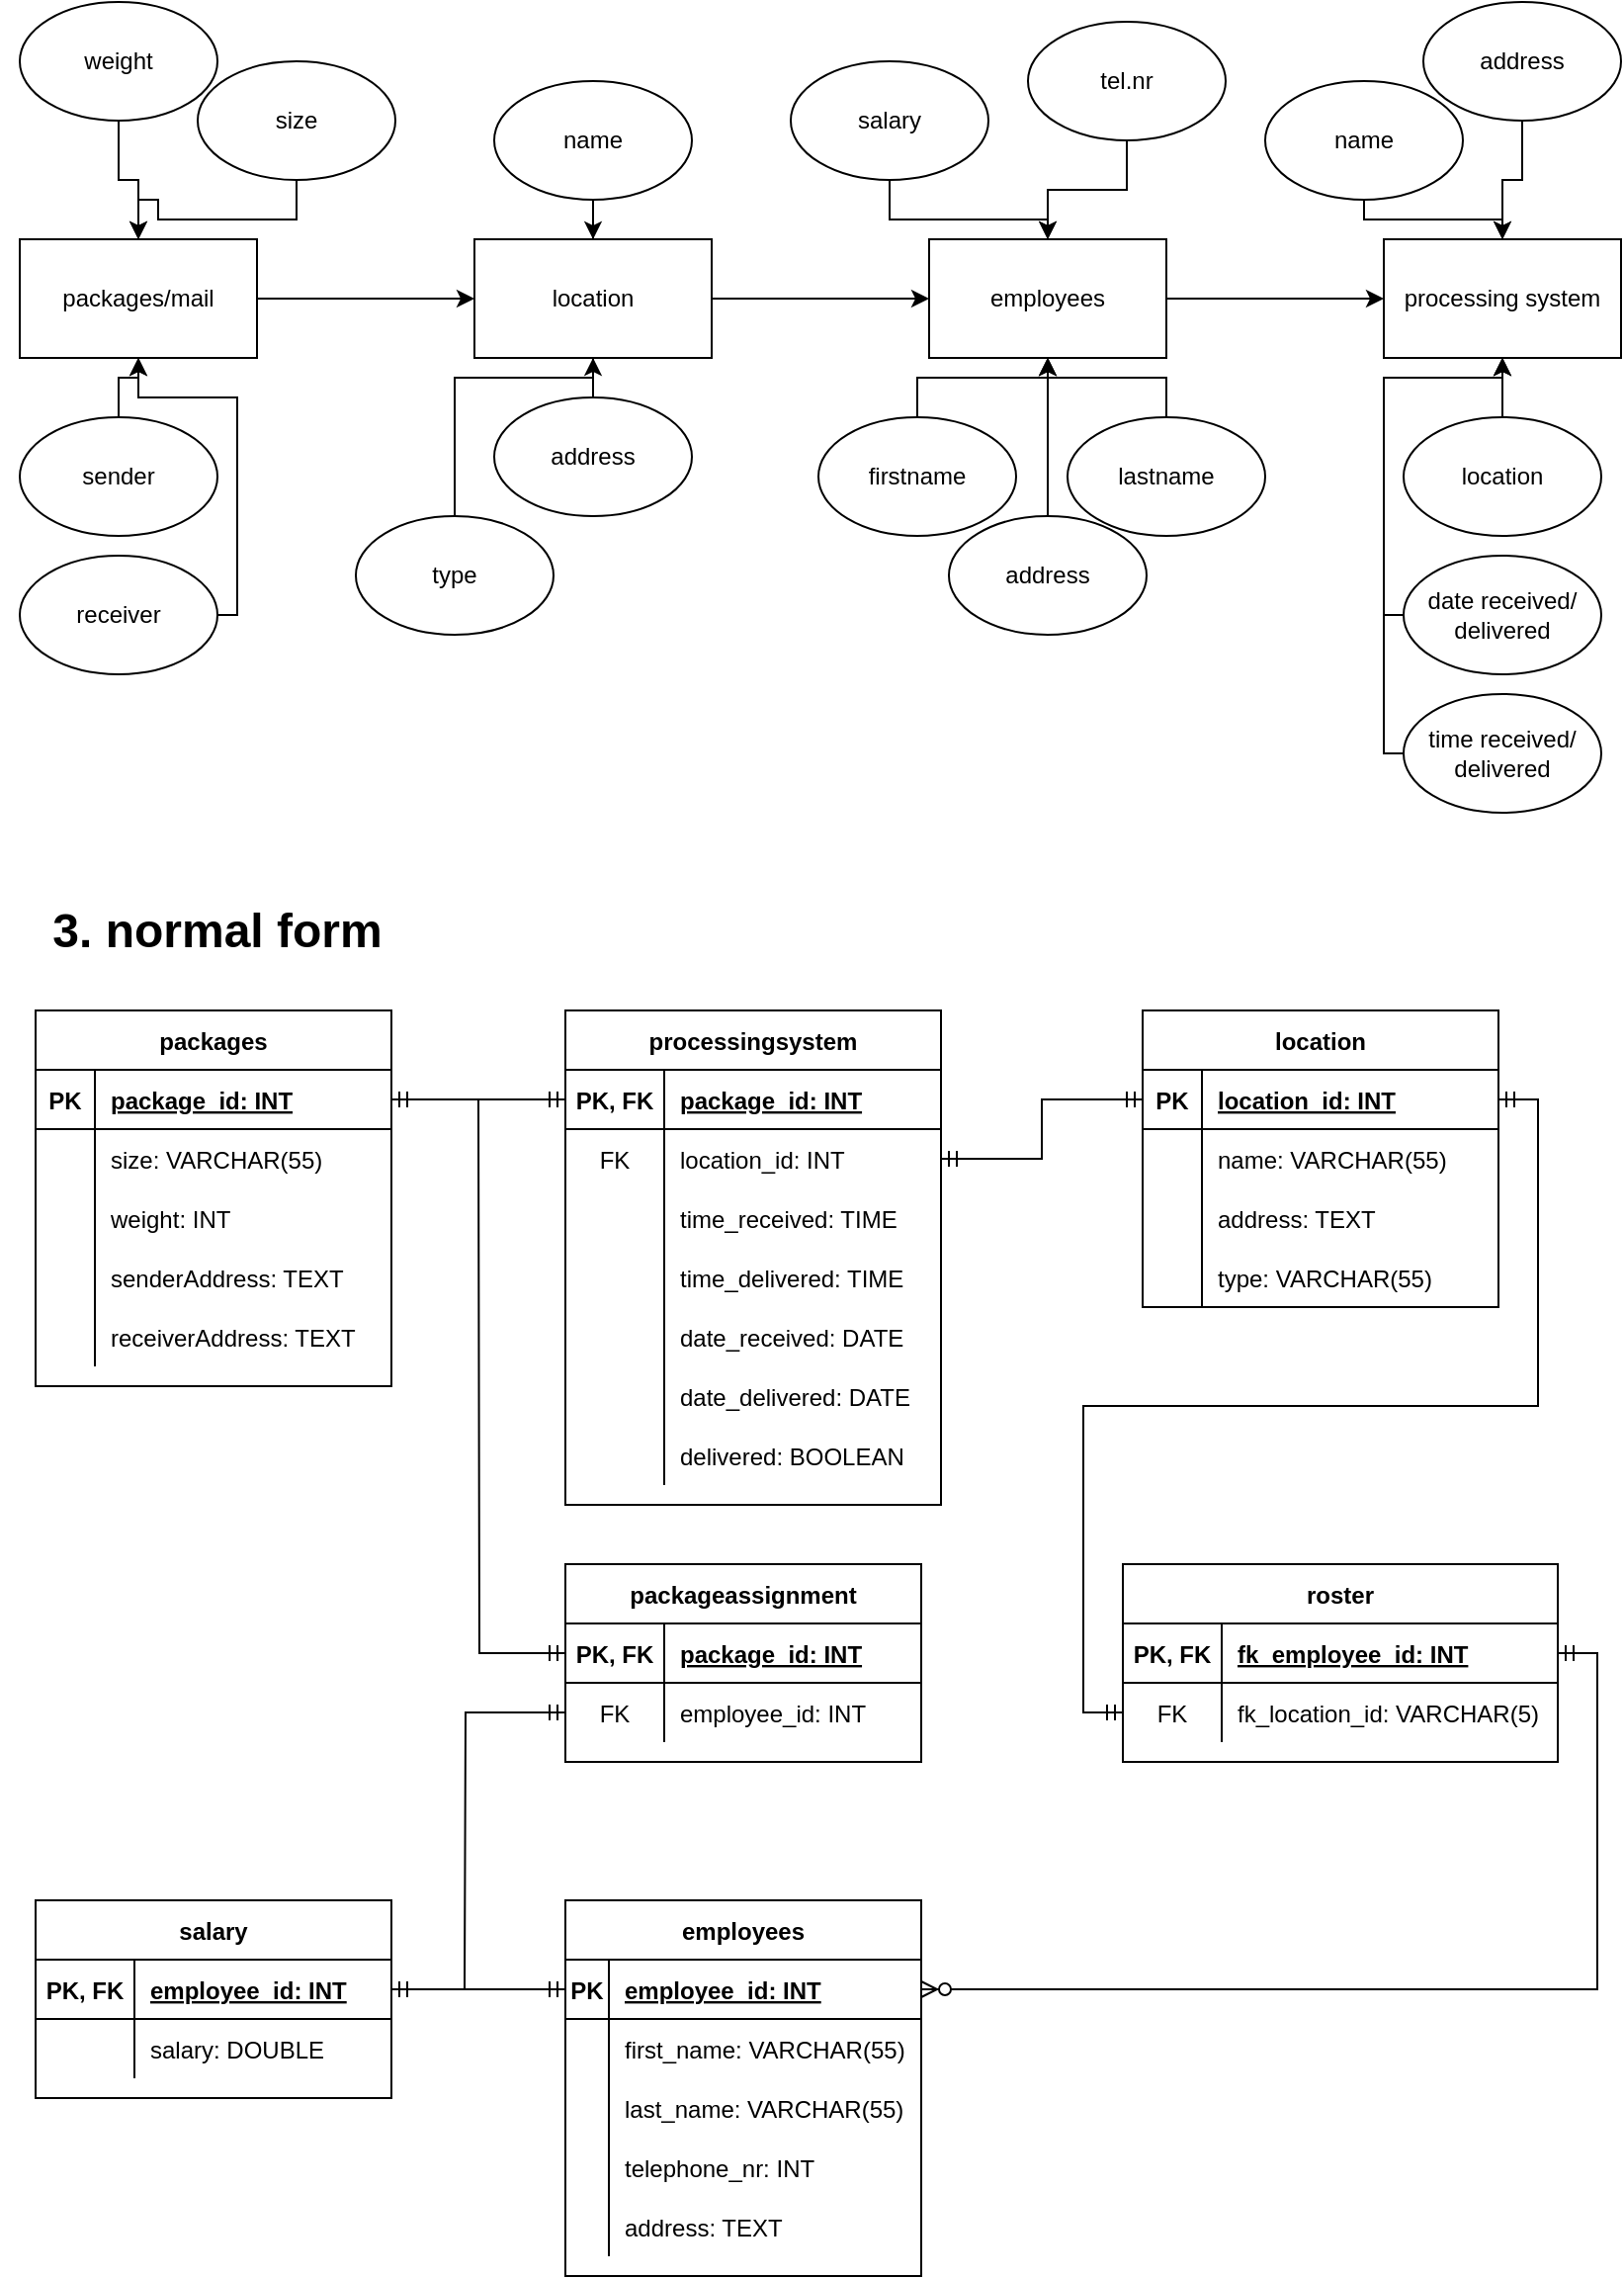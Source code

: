 <mxfile version="13.5.8" type="device"><diagram id="M0G9L8spluCH2WoZ0YIh" name="Page-1"><mxGraphModel dx="1718" dy="894" grid="1" gridSize="10" guides="1" tooltips="1" connect="1" arrows="1" fold="1" page="1" pageScale="1" pageWidth="827" pageHeight="1169" math="0" shadow="0"><root><mxCell id="0"/><mxCell id="1" parent="0"/><mxCell id="MiVFhxHVmVweZseYYiua-38" style="edgeStyle=orthogonalEdgeStyle;rounded=0;orthogonalLoop=1;jettySize=auto;html=1;entryX=0;entryY=0.5;entryDx=0;entryDy=0;" edge="1" parent="1" source="MiVFhxHVmVweZseYYiua-5" target="MiVFhxHVmVweZseYYiua-6"><mxGeometry relative="1" as="geometry"/></mxCell><mxCell id="MiVFhxHVmVweZseYYiua-5" value="packages/mail" style="rounded=0;whiteSpace=wrap;html=1;" vertex="1" parent="1"><mxGeometry x="10" y="130" width="120" height="60" as="geometry"/></mxCell><mxCell id="MiVFhxHVmVweZseYYiua-39" style="edgeStyle=orthogonalEdgeStyle;rounded=0;orthogonalLoop=1;jettySize=auto;html=1;" edge="1" parent="1" source="MiVFhxHVmVweZseYYiua-6" target="MiVFhxHVmVweZseYYiua-7"><mxGeometry relative="1" as="geometry"/></mxCell><mxCell id="MiVFhxHVmVweZseYYiua-6" value="location" style="rounded=0;whiteSpace=wrap;html=1;" vertex="1" parent="1"><mxGeometry x="240" y="130" width="120" height="60" as="geometry"/></mxCell><mxCell id="MiVFhxHVmVweZseYYiua-40" style="edgeStyle=orthogonalEdgeStyle;rounded=0;orthogonalLoop=1;jettySize=auto;html=1;" edge="1" parent="1" source="MiVFhxHVmVweZseYYiua-7" target="MiVFhxHVmVweZseYYiua-8"><mxGeometry relative="1" as="geometry"/></mxCell><mxCell id="MiVFhxHVmVweZseYYiua-7" value="employees" style="rounded=0;whiteSpace=wrap;html=1;" vertex="1" parent="1"><mxGeometry x="470" y="130" width="120" height="60" as="geometry"/></mxCell><mxCell id="MiVFhxHVmVweZseYYiua-8" value="processing system" style="rounded=0;whiteSpace=wrap;html=1;" vertex="1" parent="1"><mxGeometry x="700" y="130" width="120" height="60" as="geometry"/></mxCell><mxCell id="MiVFhxHVmVweZseYYiua-14" value="" style="edgeStyle=orthogonalEdgeStyle;rounded=0;orthogonalLoop=1;jettySize=auto;html=1;" edge="1" parent="1" source="MiVFhxHVmVweZseYYiua-9" target="MiVFhxHVmVweZseYYiua-5"><mxGeometry relative="1" as="geometry"/></mxCell><mxCell id="MiVFhxHVmVweZseYYiua-9" value="sender" style="ellipse;whiteSpace=wrap;html=1;" vertex="1" parent="1"><mxGeometry x="10" y="220" width="100" height="60" as="geometry"/></mxCell><mxCell id="MiVFhxHVmVweZseYYiua-18" style="edgeStyle=orthogonalEdgeStyle;rounded=0;orthogonalLoop=1;jettySize=auto;html=1;" edge="1" parent="1" source="MiVFhxHVmVweZseYYiua-10"><mxGeometry relative="1" as="geometry"><mxPoint x="70" y="190" as="targetPoint"/><Array as="points"><mxPoint x="120" y="320"/><mxPoint x="120" y="210"/><mxPoint x="70" y="210"/></Array></mxGeometry></mxCell><mxCell id="MiVFhxHVmVweZseYYiua-10" value="receiver" style="ellipse;whiteSpace=wrap;html=1;" vertex="1" parent="1"><mxGeometry x="10" y="290" width="100" height="60" as="geometry"/></mxCell><mxCell id="MiVFhxHVmVweZseYYiua-17" style="edgeStyle=orthogonalEdgeStyle;rounded=0;orthogonalLoop=1;jettySize=auto;html=1;" edge="1" parent="1" source="MiVFhxHVmVweZseYYiua-11" target="MiVFhxHVmVweZseYYiua-5"><mxGeometry relative="1" as="geometry"/></mxCell><mxCell id="MiVFhxHVmVweZseYYiua-11" value="size" style="ellipse;whiteSpace=wrap;html=1;" vertex="1" parent="1"><mxGeometry x="100" y="40" width="100" height="60" as="geometry"/></mxCell><mxCell id="MiVFhxHVmVweZseYYiua-13" value="" style="edgeStyle=orthogonalEdgeStyle;rounded=0;orthogonalLoop=1;jettySize=auto;html=1;" edge="1" parent="1" source="MiVFhxHVmVweZseYYiua-12" target="MiVFhxHVmVweZseYYiua-5"><mxGeometry relative="1" as="geometry"/></mxCell><mxCell id="MiVFhxHVmVweZseYYiua-12" value="weight" style="ellipse;whiteSpace=wrap;html=1;" vertex="1" parent="1"><mxGeometry x="10" y="10" width="100" height="60" as="geometry"/></mxCell><mxCell id="MiVFhxHVmVweZseYYiua-22" value="" style="edgeStyle=orthogonalEdgeStyle;rounded=0;orthogonalLoop=1;jettySize=auto;html=1;" edge="1" parent="1" source="MiVFhxHVmVweZseYYiua-19" target="MiVFhxHVmVweZseYYiua-6"><mxGeometry relative="1" as="geometry"/></mxCell><mxCell id="MiVFhxHVmVweZseYYiua-19" value="name" style="ellipse;whiteSpace=wrap;html=1;" vertex="1" parent="1"><mxGeometry x="250" y="50" width="100" height="60" as="geometry"/></mxCell><mxCell id="MiVFhxHVmVweZseYYiua-23" value="" style="edgeStyle=orthogonalEdgeStyle;rounded=0;orthogonalLoop=1;jettySize=auto;html=1;" edge="1" parent="1" source="MiVFhxHVmVweZseYYiua-20" target="MiVFhxHVmVweZseYYiua-6"><mxGeometry relative="1" as="geometry"/></mxCell><mxCell id="MiVFhxHVmVweZseYYiua-20" value="address" style="ellipse;whiteSpace=wrap;html=1;" vertex="1" parent="1"><mxGeometry x="250" y="210" width="100" height="60" as="geometry"/></mxCell><mxCell id="MiVFhxHVmVweZseYYiua-26" value="" style="edgeStyle=orthogonalEdgeStyle;rounded=0;orthogonalLoop=1;jettySize=auto;html=1;" edge="1" parent="1" source="MiVFhxHVmVweZseYYiua-24" target="MiVFhxHVmVweZseYYiua-7"><mxGeometry relative="1" as="geometry"><Array as="points"><mxPoint x="450" y="120"/><mxPoint x="530" y="120"/></Array></mxGeometry></mxCell><mxCell id="MiVFhxHVmVweZseYYiua-24" value="salary" style="ellipse;whiteSpace=wrap;html=1;" vertex="1" parent="1"><mxGeometry x="400" y="40" width="100" height="60" as="geometry"/></mxCell><mxCell id="MiVFhxHVmVweZseYYiua-32" style="edgeStyle=orthogonalEdgeStyle;rounded=0;orthogonalLoop=1;jettySize=auto;html=1;entryX=0.5;entryY=1;entryDx=0;entryDy=0;" edge="1" parent="1" source="MiVFhxHVmVweZseYYiua-29" target="MiVFhxHVmVweZseYYiua-7"><mxGeometry relative="1" as="geometry"/></mxCell><mxCell id="MiVFhxHVmVweZseYYiua-29" value="firstname" style="ellipse;whiteSpace=wrap;html=1;" vertex="1" parent="1"><mxGeometry x="414" y="220" width="100" height="60" as="geometry"/></mxCell><mxCell id="MiVFhxHVmVweZseYYiua-33" style="edgeStyle=orthogonalEdgeStyle;rounded=0;orthogonalLoop=1;jettySize=auto;html=1;entryX=0.5;entryY=1;entryDx=0;entryDy=0;" edge="1" parent="1" source="MiVFhxHVmVweZseYYiua-30" target="MiVFhxHVmVweZseYYiua-7"><mxGeometry relative="1" as="geometry"/></mxCell><mxCell id="MiVFhxHVmVweZseYYiua-30" value="lastname" style="ellipse;whiteSpace=wrap;html=1;" vertex="1" parent="1"><mxGeometry x="540" y="220" width="100" height="60" as="geometry"/></mxCell><mxCell id="MiVFhxHVmVweZseYYiua-36" value="" style="edgeStyle=orthogonalEdgeStyle;rounded=0;orthogonalLoop=1;jettySize=auto;html=1;" edge="1" parent="1" source="MiVFhxHVmVweZseYYiua-34" target="MiVFhxHVmVweZseYYiua-7"><mxGeometry relative="1" as="geometry"/></mxCell><mxCell id="MiVFhxHVmVweZseYYiua-34" value="address" style="ellipse;whiteSpace=wrap;html=1;" vertex="1" parent="1"><mxGeometry x="480" y="270" width="100" height="60" as="geometry"/></mxCell><mxCell id="MiVFhxHVmVweZseYYiua-174" value="" style="edgeStyle=orthogonalEdgeStyle;rounded=0;orthogonalLoop=1;jettySize=auto;html=1;startArrow=none;startFill=0;endArrow=classic;endFill=1;" edge="1" parent="1" source="MiVFhxHVmVweZseYYiua-35" target="MiVFhxHVmVweZseYYiua-7"><mxGeometry relative="1" as="geometry"/></mxCell><mxCell id="MiVFhxHVmVweZseYYiua-35" value="tel.nr" style="ellipse;whiteSpace=wrap;html=1;" vertex="1" parent="1"><mxGeometry x="520" y="20" width="100" height="60" as="geometry"/></mxCell><mxCell id="MiVFhxHVmVweZseYYiua-48" value="" style="edgeStyle=orthogonalEdgeStyle;rounded=0;orthogonalLoop=1;jettySize=auto;html=1;" edge="1" parent="1" source="MiVFhxHVmVweZseYYiua-41" target="MiVFhxHVmVweZseYYiua-8"><mxGeometry relative="1" as="geometry"><Array as="points"><mxPoint x="690" y="120"/><mxPoint x="760" y="120"/></Array></mxGeometry></mxCell><mxCell id="MiVFhxHVmVweZseYYiua-41" value="name" style="ellipse;whiteSpace=wrap;html=1;" vertex="1" parent="1"><mxGeometry x="640" y="50" width="100" height="60" as="geometry"/></mxCell><mxCell id="MiVFhxHVmVweZseYYiua-45" value="" style="edgeStyle=orthogonalEdgeStyle;rounded=0;orthogonalLoop=1;jettySize=auto;html=1;" edge="1" parent="1" source="MiVFhxHVmVweZseYYiua-42" target="MiVFhxHVmVweZseYYiua-8"><mxGeometry relative="1" as="geometry"/></mxCell><mxCell id="MiVFhxHVmVweZseYYiua-42" value="location" style="ellipse;whiteSpace=wrap;html=1;" vertex="1" parent="1"><mxGeometry x="710" y="220" width="100" height="60" as="geometry"/></mxCell><mxCell id="MiVFhxHVmVweZseYYiua-44" style="edgeStyle=orthogonalEdgeStyle;rounded=0;orthogonalLoop=1;jettySize=auto;html=1;entryX=0.5;entryY=1;entryDx=0;entryDy=0;" edge="1" parent="1" source="MiVFhxHVmVweZseYYiua-43" target="MiVFhxHVmVweZseYYiua-8"><mxGeometry relative="1" as="geometry"><Array as="points"><mxPoint x="700" y="320"/><mxPoint x="700" y="200"/><mxPoint x="760" y="200"/></Array></mxGeometry></mxCell><mxCell id="MiVFhxHVmVweZseYYiua-43" value="date received/&lt;br&gt;delivered" style="ellipse;whiteSpace=wrap;html=1;" vertex="1" parent="1"><mxGeometry x="710" y="290" width="100" height="60" as="geometry"/></mxCell><mxCell id="MiVFhxHVmVweZseYYiua-47" style="edgeStyle=orthogonalEdgeStyle;rounded=0;orthogonalLoop=1;jettySize=auto;html=1;entryX=0.5;entryY=1;entryDx=0;entryDy=0;exitX=0;exitY=0.5;exitDx=0;exitDy=0;" edge="1" parent="1" source="MiVFhxHVmVweZseYYiua-46" target="MiVFhxHVmVweZseYYiua-8"><mxGeometry relative="1" as="geometry"><Array as="points"><mxPoint x="700" y="390"/><mxPoint x="700" y="200"/><mxPoint x="760" y="200"/></Array></mxGeometry></mxCell><mxCell id="MiVFhxHVmVweZseYYiua-46" value="time received/&lt;br&gt;delivered" style="ellipse;whiteSpace=wrap;html=1;" vertex="1" parent="1"><mxGeometry x="710" y="360" width="100" height="60" as="geometry"/></mxCell><mxCell id="MiVFhxHVmVweZseYYiua-50" style="edgeStyle=orthogonalEdgeStyle;rounded=0;orthogonalLoop=1;jettySize=auto;html=1;" edge="1" parent="1" source="MiVFhxHVmVweZseYYiua-49" target="MiVFhxHVmVweZseYYiua-8"><mxGeometry relative="1" as="geometry"/></mxCell><mxCell id="MiVFhxHVmVweZseYYiua-49" value="address" style="ellipse;whiteSpace=wrap;html=1;" vertex="1" parent="1"><mxGeometry x="720" y="10" width="100" height="60" as="geometry"/></mxCell><mxCell id="MiVFhxHVmVweZseYYiua-138" style="edgeStyle=orthogonalEdgeStyle;rounded=0;orthogonalLoop=1;jettySize=auto;html=1;entryX=1;entryY=0.5;entryDx=0;entryDy=0;startArrow=ERmandOne;startFill=0;endArrow=ERmandOne;endFill=0;" edge="1" parent="1" source="MiVFhxHVmVweZseYYiua-116" target="MiVFhxHVmVweZseYYiua-53"><mxGeometry relative="1" as="geometry"/></mxCell><mxCell id="MiVFhxHVmVweZseYYiua-183" style="edgeStyle=orthogonalEdgeStyle;rounded=0;orthogonalLoop=1;jettySize=auto;html=1;startArrow=ERmandOne;startFill=0;endArrow=ERmandOne;endFill=0;entryX=0;entryY=0.5;entryDx=0;entryDy=0;" edge="1" parent="1" source="MiVFhxHVmVweZseYYiua-141" target="MiVFhxHVmVweZseYYiua-164"><mxGeometry relative="1" as="geometry"><mxPoint x="288" y="1015" as="targetPoint"/></mxGeometry></mxCell><mxCell id="MiVFhxHVmVweZseYYiua-184" style="edgeStyle=orthogonalEdgeStyle;rounded=0;orthogonalLoop=1;jettySize=auto;html=1;startArrow=ERmandOne;startFill=0;endArrow=ERmandOne;endFill=0;" edge="1" parent="1" source="MiVFhxHVmVweZseYYiua-72" target="MiVFhxHVmVweZseYYiua-119"><mxGeometry relative="1" as="geometry"/></mxCell><mxCell id="MiVFhxHVmVweZseYYiua-187" style="edgeStyle=orthogonalEdgeStyle;rounded=0;orthogonalLoop=1;jettySize=auto;html=1;exitX=0;exitY=0.5;exitDx=0;exitDy=0;startArrow=ERmandOne;startFill=0;endArrow=none;endFill=0;" edge="1" parent="1" source="MiVFhxHVmVweZseYYiua-157"><mxGeometry relative="1" as="geometry"><mxPoint x="242" y="565" as="targetPoint"/></mxGeometry></mxCell><mxCell id="MiVFhxHVmVweZseYYiua-188" style="edgeStyle=orthogonalEdgeStyle;rounded=0;orthogonalLoop=1;jettySize=auto;html=1;startArrow=ERmandOne;startFill=0;endArrow=none;endFill=0;" edge="1" parent="1" source="MiVFhxHVmVweZseYYiua-160"><mxGeometry relative="1" as="geometry"><mxPoint x="235" y="1015" as="targetPoint"/></mxGeometry></mxCell><mxCell id="MiVFhxHVmVweZseYYiua-190" style="edgeStyle=orthogonalEdgeStyle;rounded=0;orthogonalLoop=1;jettySize=auto;html=1;startArrow=none;startFill=0;endArrow=none;endFill=0;" edge="1" parent="1" source="MiVFhxHVmVweZseYYiua-189"><mxGeometry relative="1" as="geometry"><mxPoint x="300" y="190" as="targetPoint"/><Array as="points"><mxPoint x="300" y="200"/></Array></mxGeometry></mxCell><mxCell id="MiVFhxHVmVweZseYYiua-189" value="type" style="ellipse;whiteSpace=wrap;html=1;" vertex="1" parent="1"><mxGeometry x="180" y="270" width="100" height="60" as="geometry"/></mxCell><mxCell id="MiVFhxHVmVweZseYYiua-381" style="edgeStyle=orthogonalEdgeStyle;rounded=0;orthogonalLoop=1;jettySize=auto;html=1;exitX=1;exitY=0.5;exitDx=0;exitDy=0;entryX=1;entryY=0.5;entryDx=0;entryDy=0;startArrow=ERzeroToMany;startFill=1;endArrow=ERmandOne;endFill=0;" edge="1" parent="1" source="MiVFhxHVmVweZseYYiua-164" target="MiVFhxHVmVweZseYYiua-375"><mxGeometry relative="1" as="geometry"/></mxCell><mxCell id="MiVFhxHVmVweZseYYiua-383" style="edgeStyle=orthogonalEdgeStyle;rounded=0;orthogonalLoop=1;jettySize=auto;html=1;exitX=0;exitY=0.5;exitDx=0;exitDy=0;entryX=1;entryY=0.5;entryDx=0;entryDy=0;startArrow=ERmandOne;startFill=0;endArrow=ERmandOne;endFill=0;" edge="1" parent="1" source="MiVFhxHVmVweZseYYiua-378" target="MiVFhxHVmVweZseYYiua-72"><mxGeometry relative="1" as="geometry"/></mxCell><mxCell id="MiVFhxHVmVweZseYYiua-52" value="packages" style="shape=table;startSize=30;container=1;collapsible=1;childLayout=tableLayout;fixedRows=1;rowLines=0;fontStyle=1;align=center;resizeLast=1;" vertex="1" parent="1"><mxGeometry x="18" y="520" width="180" height="190" as="geometry"><mxRectangle x="20" y="510" width="90" height="30" as="alternateBounds"/></mxGeometry></mxCell><mxCell id="MiVFhxHVmVweZseYYiua-53" value="" style="shape=partialRectangle;collapsible=0;dropTarget=0;pointerEvents=0;fillColor=none;top=0;left=0;bottom=1;right=0;points=[[0,0.5],[1,0.5]];portConstraint=eastwest;" vertex="1" parent="MiVFhxHVmVweZseYYiua-52"><mxGeometry y="30" width="180" height="30" as="geometry"/></mxCell><mxCell id="MiVFhxHVmVweZseYYiua-54" value="PK" style="shape=partialRectangle;connectable=0;fillColor=none;top=0;left=0;bottom=0;right=0;fontStyle=1;overflow=hidden;" vertex="1" parent="MiVFhxHVmVweZseYYiua-53"><mxGeometry width="30" height="30" as="geometry"/></mxCell><mxCell id="MiVFhxHVmVweZseYYiua-55" value="package_id: INT" style="shape=partialRectangle;connectable=0;fillColor=none;top=0;left=0;bottom=0;right=0;align=left;spacingLeft=6;fontStyle=5;overflow=hidden;" vertex="1" parent="MiVFhxHVmVweZseYYiua-53"><mxGeometry x="30" width="150" height="30" as="geometry"/></mxCell><mxCell id="MiVFhxHVmVweZseYYiua-56" value="" style="shape=partialRectangle;collapsible=0;dropTarget=0;pointerEvents=0;fillColor=none;top=0;left=0;bottom=0;right=0;points=[[0,0.5],[1,0.5]];portConstraint=eastwest;" vertex="1" parent="MiVFhxHVmVweZseYYiua-52"><mxGeometry y="60" width="180" height="30" as="geometry"/></mxCell><mxCell id="MiVFhxHVmVweZseYYiua-57" value="" style="shape=partialRectangle;connectable=0;fillColor=none;top=0;left=0;bottom=0;right=0;editable=1;overflow=hidden;" vertex="1" parent="MiVFhxHVmVweZseYYiua-56"><mxGeometry width="30" height="30" as="geometry"/></mxCell><mxCell id="MiVFhxHVmVweZseYYiua-58" value="size: VARCHAR(55)" style="shape=partialRectangle;connectable=0;fillColor=none;top=0;left=0;bottom=0;right=0;align=left;spacingLeft=6;overflow=hidden;" vertex="1" parent="MiVFhxHVmVweZseYYiua-56"><mxGeometry x="30" width="150" height="30" as="geometry"/></mxCell><mxCell id="MiVFhxHVmVweZseYYiua-59" value="" style="shape=partialRectangle;collapsible=0;dropTarget=0;pointerEvents=0;fillColor=none;top=0;left=0;bottom=0;right=0;points=[[0,0.5],[1,0.5]];portConstraint=eastwest;" vertex="1" parent="MiVFhxHVmVweZseYYiua-52"><mxGeometry y="90" width="180" height="30" as="geometry"/></mxCell><mxCell id="MiVFhxHVmVweZseYYiua-60" value="" style="shape=partialRectangle;connectable=0;fillColor=none;top=0;left=0;bottom=0;right=0;editable=1;overflow=hidden;" vertex="1" parent="MiVFhxHVmVweZseYYiua-59"><mxGeometry width="30" height="30" as="geometry"/></mxCell><mxCell id="MiVFhxHVmVweZseYYiua-61" value="weight: INT" style="shape=partialRectangle;connectable=0;fillColor=none;top=0;left=0;bottom=0;right=0;align=left;spacingLeft=6;overflow=hidden;" vertex="1" parent="MiVFhxHVmVweZseYYiua-59"><mxGeometry x="30" width="150" height="30" as="geometry"/></mxCell><mxCell id="MiVFhxHVmVweZseYYiua-62" value="" style="shape=partialRectangle;collapsible=0;dropTarget=0;pointerEvents=0;fillColor=none;top=0;left=0;bottom=0;right=0;points=[[0,0.5],[1,0.5]];portConstraint=eastwest;" vertex="1" parent="MiVFhxHVmVweZseYYiua-52"><mxGeometry y="120" width="180" height="30" as="geometry"/></mxCell><mxCell id="MiVFhxHVmVweZseYYiua-63" value="" style="shape=partialRectangle;connectable=0;fillColor=none;top=0;left=0;bottom=0;right=0;editable=1;overflow=hidden;" vertex="1" parent="MiVFhxHVmVweZseYYiua-62"><mxGeometry width="30" height="30" as="geometry"/></mxCell><mxCell id="MiVFhxHVmVweZseYYiua-64" value="senderAddress: TEXT" style="shape=partialRectangle;connectable=0;fillColor=none;top=0;left=0;bottom=0;right=0;align=left;spacingLeft=6;overflow=hidden;" vertex="1" parent="MiVFhxHVmVweZseYYiua-62"><mxGeometry x="30" width="150" height="30" as="geometry"/></mxCell><mxCell id="MiVFhxHVmVweZseYYiua-65" value="" style="shape=partialRectangle;collapsible=0;dropTarget=0;pointerEvents=0;fillColor=none;top=0;left=0;bottom=0;right=0;points=[[0,0.5],[1,0.5]];portConstraint=eastwest;" vertex="1" parent="MiVFhxHVmVweZseYYiua-52"><mxGeometry y="150" width="180" height="30" as="geometry"/></mxCell><mxCell id="MiVFhxHVmVweZseYYiua-66" value="" style="shape=partialRectangle;connectable=0;fillColor=none;top=0;left=0;bottom=0;right=0;editable=1;overflow=hidden;" vertex="1" parent="MiVFhxHVmVweZseYYiua-65"><mxGeometry width="30" height="30" as="geometry"/></mxCell><mxCell id="MiVFhxHVmVweZseYYiua-67" value="receiverAddress: TEXT" style="shape=partialRectangle;connectable=0;fillColor=none;top=0;left=0;bottom=0;right=0;align=left;spacingLeft=6;overflow=hidden;" vertex="1" parent="MiVFhxHVmVweZseYYiua-65"><mxGeometry x="30" width="150" height="30" as="geometry"/></mxCell><mxCell id="MiVFhxHVmVweZseYYiua-71" value="location" style="shape=table;startSize=30;container=1;collapsible=1;childLayout=tableLayout;fixedRows=1;rowLines=0;fontStyle=1;align=center;resizeLast=1;" vertex="1" parent="1"><mxGeometry x="578" y="520" width="180" height="150" as="geometry"><mxRectangle x="20" y="510" width="90" height="30" as="alternateBounds"/></mxGeometry></mxCell><mxCell id="MiVFhxHVmVweZseYYiua-72" value="" style="shape=partialRectangle;collapsible=0;dropTarget=0;pointerEvents=0;fillColor=none;top=0;left=0;bottom=1;right=0;points=[[0,0.5],[1,0.5]];portConstraint=eastwest;" vertex="1" parent="MiVFhxHVmVweZseYYiua-71"><mxGeometry y="30" width="180" height="30" as="geometry"/></mxCell><mxCell id="MiVFhxHVmVweZseYYiua-73" value="PK" style="shape=partialRectangle;connectable=0;fillColor=none;top=0;left=0;bottom=0;right=0;fontStyle=1;overflow=hidden;" vertex="1" parent="MiVFhxHVmVweZseYYiua-72"><mxGeometry width="30" height="30" as="geometry"/></mxCell><mxCell id="MiVFhxHVmVweZseYYiua-74" value="location_id: INT" style="shape=partialRectangle;connectable=0;fillColor=none;top=0;left=0;bottom=0;right=0;align=left;spacingLeft=6;fontStyle=5;overflow=hidden;" vertex="1" parent="MiVFhxHVmVweZseYYiua-72"><mxGeometry x="30" width="150" height="30" as="geometry"/></mxCell><mxCell id="MiVFhxHVmVweZseYYiua-75" value="" style="shape=partialRectangle;collapsible=0;dropTarget=0;pointerEvents=0;fillColor=none;top=0;left=0;bottom=0;right=0;points=[[0,0.5],[1,0.5]];portConstraint=eastwest;" vertex="1" parent="MiVFhxHVmVweZseYYiua-71"><mxGeometry y="60" width="180" height="30" as="geometry"/></mxCell><mxCell id="MiVFhxHVmVweZseYYiua-76" value="" style="shape=partialRectangle;connectable=0;fillColor=none;top=0;left=0;bottom=0;right=0;editable=1;overflow=hidden;" vertex="1" parent="MiVFhxHVmVweZseYYiua-75"><mxGeometry width="30" height="30" as="geometry"/></mxCell><mxCell id="MiVFhxHVmVweZseYYiua-77" value="name: VARCHAR(55)" style="shape=partialRectangle;connectable=0;fillColor=none;top=0;left=0;bottom=0;right=0;align=left;spacingLeft=6;overflow=hidden;" vertex="1" parent="MiVFhxHVmVweZseYYiua-75"><mxGeometry x="30" width="150" height="30" as="geometry"/></mxCell><mxCell id="MiVFhxHVmVweZseYYiua-78" value="" style="shape=partialRectangle;collapsible=0;dropTarget=0;pointerEvents=0;fillColor=none;top=0;left=0;bottom=0;right=0;points=[[0,0.5],[1,0.5]];portConstraint=eastwest;" vertex="1" parent="MiVFhxHVmVweZseYYiua-71"><mxGeometry y="90" width="180" height="30" as="geometry"/></mxCell><mxCell id="MiVFhxHVmVweZseYYiua-79" value="" style="shape=partialRectangle;connectable=0;fillColor=none;top=0;left=0;bottom=0;right=0;editable=1;overflow=hidden;" vertex="1" parent="MiVFhxHVmVweZseYYiua-78"><mxGeometry width="30" height="30" as="geometry"/></mxCell><mxCell id="MiVFhxHVmVweZseYYiua-80" value="address: TEXT" style="shape=partialRectangle;connectable=0;fillColor=none;top=0;left=0;bottom=0;right=0;align=left;spacingLeft=6;overflow=hidden;" vertex="1" parent="MiVFhxHVmVweZseYYiua-78"><mxGeometry x="30" width="150" height="30" as="geometry"/></mxCell><mxCell id="MiVFhxHVmVweZseYYiua-191" value="" style="shape=partialRectangle;collapsible=0;dropTarget=0;pointerEvents=0;fillColor=none;top=0;left=0;bottom=0;right=0;points=[[0,0.5],[1,0.5]];portConstraint=eastwest;" vertex="1" parent="MiVFhxHVmVweZseYYiua-71"><mxGeometry y="120" width="180" height="30" as="geometry"/></mxCell><mxCell id="MiVFhxHVmVweZseYYiua-192" value="" style="shape=partialRectangle;connectable=0;fillColor=none;top=0;left=0;bottom=0;right=0;editable=1;overflow=hidden;" vertex="1" parent="MiVFhxHVmVweZseYYiua-191"><mxGeometry width="30" height="30" as="geometry"/></mxCell><mxCell id="MiVFhxHVmVweZseYYiua-193" value="type: VARCHAR(55)" style="shape=partialRectangle;connectable=0;fillColor=none;top=0;left=0;bottom=0;right=0;align=left;spacingLeft=6;overflow=hidden;" vertex="1" parent="MiVFhxHVmVweZseYYiua-191"><mxGeometry x="30" width="150" height="30" as="geometry"/></mxCell><mxCell id="MiVFhxHVmVweZseYYiua-115" value="processingsystem" style="shape=table;startSize=30;container=1;collapsible=1;childLayout=tableLayout;fixedRows=1;rowLines=0;fontStyle=1;align=center;resizeLast=1;" vertex="1" parent="1"><mxGeometry x="286" y="520" width="190" height="250" as="geometry"><mxRectangle x="20" y="510" width="90" height="30" as="alternateBounds"/></mxGeometry></mxCell><mxCell id="MiVFhxHVmVweZseYYiua-116" value="" style="shape=partialRectangle;collapsible=0;dropTarget=0;pointerEvents=0;fillColor=none;top=0;left=0;bottom=1;right=0;points=[[0,0.5],[1,0.5]];portConstraint=eastwest;" vertex="1" parent="MiVFhxHVmVweZseYYiua-115"><mxGeometry y="30" width="190" height="30" as="geometry"/></mxCell><mxCell id="MiVFhxHVmVweZseYYiua-117" value="PK, FK" style="shape=partialRectangle;connectable=0;fillColor=none;top=0;left=0;bottom=0;right=0;fontStyle=1;overflow=hidden;" vertex="1" parent="MiVFhxHVmVweZseYYiua-116"><mxGeometry width="50" height="30" as="geometry"/></mxCell><mxCell id="MiVFhxHVmVweZseYYiua-118" value="package_id: INT" style="shape=partialRectangle;connectable=0;fillColor=none;top=0;left=0;bottom=0;right=0;align=left;spacingLeft=6;fontStyle=5;overflow=hidden;" vertex="1" parent="MiVFhxHVmVweZseYYiua-116"><mxGeometry x="50" width="140" height="30" as="geometry"/></mxCell><mxCell id="MiVFhxHVmVweZseYYiua-119" value="" style="shape=partialRectangle;collapsible=0;dropTarget=0;pointerEvents=0;fillColor=none;top=0;left=0;bottom=0;right=0;points=[[0,0.5],[1,0.5]];portConstraint=eastwest;" vertex="1" parent="MiVFhxHVmVweZseYYiua-115"><mxGeometry y="60" width="190" height="30" as="geometry"/></mxCell><mxCell id="MiVFhxHVmVweZseYYiua-120" value="FK" style="shape=partialRectangle;connectable=0;fillColor=none;top=0;left=0;bottom=0;right=0;editable=1;overflow=hidden;" vertex="1" parent="MiVFhxHVmVweZseYYiua-119"><mxGeometry width="50" height="30" as="geometry"/></mxCell><mxCell id="MiVFhxHVmVweZseYYiua-121" value="location_id: INT" style="shape=partialRectangle;connectable=0;fillColor=none;top=0;left=0;bottom=0;right=0;align=left;spacingLeft=6;overflow=hidden;" vertex="1" parent="MiVFhxHVmVweZseYYiua-119"><mxGeometry x="50" width="140" height="30" as="geometry"/></mxCell><mxCell id="MiVFhxHVmVweZseYYiua-122" value="" style="shape=partialRectangle;collapsible=0;dropTarget=0;pointerEvents=0;fillColor=none;top=0;left=0;bottom=0;right=0;points=[[0,0.5],[1,0.5]];portConstraint=eastwest;" vertex="1" parent="MiVFhxHVmVweZseYYiua-115"><mxGeometry y="90" width="190" height="30" as="geometry"/></mxCell><mxCell id="MiVFhxHVmVweZseYYiua-123" value="" style="shape=partialRectangle;connectable=0;fillColor=none;top=0;left=0;bottom=0;right=0;editable=1;overflow=hidden;" vertex="1" parent="MiVFhxHVmVweZseYYiua-122"><mxGeometry width="50" height="30" as="geometry"/></mxCell><mxCell id="MiVFhxHVmVweZseYYiua-124" value="time_received: TIME" style="shape=partialRectangle;connectable=0;fillColor=none;top=0;left=0;bottom=0;right=0;align=left;spacingLeft=6;overflow=hidden;" vertex="1" parent="MiVFhxHVmVweZseYYiua-122"><mxGeometry x="50" width="140" height="30" as="geometry"/></mxCell><mxCell id="MiVFhxHVmVweZseYYiua-128" value="" style="shape=partialRectangle;collapsible=0;dropTarget=0;pointerEvents=0;fillColor=none;top=0;left=0;bottom=0;right=0;points=[[0,0.5],[1,0.5]];portConstraint=eastwest;" vertex="1" parent="MiVFhxHVmVweZseYYiua-115"><mxGeometry y="120" width="190" height="30" as="geometry"/></mxCell><mxCell id="MiVFhxHVmVweZseYYiua-129" value="" style="shape=partialRectangle;connectable=0;fillColor=none;top=0;left=0;bottom=0;right=0;editable=1;overflow=hidden;" vertex="1" parent="MiVFhxHVmVweZseYYiua-128"><mxGeometry width="50" height="30" as="geometry"/></mxCell><mxCell id="MiVFhxHVmVweZseYYiua-130" value="time_delivered: TIME" style="shape=partialRectangle;connectable=0;fillColor=none;top=0;left=0;bottom=0;right=0;align=left;spacingLeft=6;overflow=hidden;" vertex="1" parent="MiVFhxHVmVweZseYYiua-128"><mxGeometry x="50" width="140" height="30" as="geometry"/></mxCell><mxCell id="MiVFhxHVmVweZseYYiua-125" value="" style="shape=partialRectangle;collapsible=0;dropTarget=0;pointerEvents=0;fillColor=none;top=0;left=0;bottom=0;right=0;points=[[0,0.5],[1,0.5]];portConstraint=eastwest;" vertex="1" parent="MiVFhxHVmVweZseYYiua-115"><mxGeometry y="150" width="190" height="30" as="geometry"/></mxCell><mxCell id="MiVFhxHVmVweZseYYiua-126" value="" style="shape=partialRectangle;connectable=0;fillColor=none;top=0;left=0;bottom=0;right=0;editable=1;overflow=hidden;" vertex="1" parent="MiVFhxHVmVweZseYYiua-125"><mxGeometry width="50" height="30" as="geometry"/></mxCell><mxCell id="MiVFhxHVmVweZseYYiua-127" value="date_received: DATE" style="shape=partialRectangle;connectable=0;fillColor=none;top=0;left=0;bottom=0;right=0;align=left;spacingLeft=6;overflow=hidden;" vertex="1" parent="MiVFhxHVmVweZseYYiua-125"><mxGeometry x="50" width="140" height="30" as="geometry"/></mxCell><mxCell id="MiVFhxHVmVweZseYYiua-131" value="" style="shape=partialRectangle;collapsible=0;dropTarget=0;pointerEvents=0;fillColor=none;top=0;left=0;bottom=0;right=0;points=[[0,0.5],[1,0.5]];portConstraint=eastwest;" vertex="1" parent="MiVFhxHVmVweZseYYiua-115"><mxGeometry y="180" width="190" height="30" as="geometry"/></mxCell><mxCell id="MiVFhxHVmVweZseYYiua-132" value="" style="shape=partialRectangle;connectable=0;fillColor=none;top=0;left=0;bottom=0;right=0;editable=1;overflow=hidden;" vertex="1" parent="MiVFhxHVmVweZseYYiua-131"><mxGeometry width="50" height="30" as="geometry"/></mxCell><mxCell id="MiVFhxHVmVweZseYYiua-133" value="date_delivered: DATE" style="shape=partialRectangle;connectable=0;fillColor=none;top=0;left=0;bottom=0;right=0;align=left;spacingLeft=6;overflow=hidden;" vertex="1" parent="MiVFhxHVmVweZseYYiua-131"><mxGeometry x="50" width="140" height="30" as="geometry"/></mxCell><mxCell id="MiVFhxHVmVweZseYYiua-134" value="" style="shape=partialRectangle;collapsible=0;dropTarget=0;pointerEvents=0;fillColor=none;top=0;left=0;bottom=0;right=0;points=[[0,0.5],[1,0.5]];portConstraint=eastwest;" vertex="1" parent="MiVFhxHVmVweZseYYiua-115"><mxGeometry y="210" width="190" height="30" as="geometry"/></mxCell><mxCell id="MiVFhxHVmVweZseYYiua-135" value="" style="shape=partialRectangle;connectable=0;fillColor=none;top=0;left=0;bottom=0;right=0;editable=1;overflow=hidden;" vertex="1" parent="MiVFhxHVmVweZseYYiua-134"><mxGeometry width="50" height="30" as="geometry"/></mxCell><mxCell id="MiVFhxHVmVweZseYYiua-136" value="delivered: BOOLEAN" style="shape=partialRectangle;connectable=0;fillColor=none;top=0;left=0;bottom=0;right=0;align=left;spacingLeft=6;overflow=hidden;" vertex="1" parent="MiVFhxHVmVweZseYYiua-134"><mxGeometry x="50" width="140" height="30" as="geometry"/></mxCell><mxCell id="MiVFhxHVmVweZseYYiua-156" value="packageassignment" style="shape=table;startSize=30;container=1;collapsible=1;childLayout=tableLayout;fixedRows=1;rowLines=0;fontStyle=1;align=center;resizeLast=1;" vertex="1" parent="1"><mxGeometry x="286" y="800" width="180" height="100" as="geometry"><mxRectangle x="20" y="510" width="90" height="30" as="alternateBounds"/></mxGeometry></mxCell><mxCell id="MiVFhxHVmVweZseYYiua-157" value="" style="shape=partialRectangle;collapsible=0;dropTarget=0;pointerEvents=0;fillColor=none;top=0;left=0;bottom=1;right=0;points=[[0,0.5],[1,0.5]];portConstraint=eastwest;" vertex="1" parent="MiVFhxHVmVweZseYYiua-156"><mxGeometry y="30" width="180" height="30" as="geometry"/></mxCell><mxCell id="MiVFhxHVmVweZseYYiua-158" value="PK, FK" style="shape=partialRectangle;connectable=0;fillColor=none;top=0;left=0;bottom=0;right=0;fontStyle=1;overflow=hidden;" vertex="1" parent="MiVFhxHVmVweZseYYiua-157"><mxGeometry width="50.0" height="30" as="geometry"/></mxCell><mxCell id="MiVFhxHVmVweZseYYiua-159" value="package_id: INT" style="shape=partialRectangle;connectable=0;fillColor=none;top=0;left=0;bottom=0;right=0;align=left;spacingLeft=6;fontStyle=5;overflow=hidden;" vertex="1" parent="MiVFhxHVmVweZseYYiua-157"><mxGeometry x="50.0" width="130.0" height="30" as="geometry"/></mxCell><mxCell id="MiVFhxHVmVweZseYYiua-160" value="" style="shape=partialRectangle;collapsible=0;dropTarget=0;pointerEvents=0;fillColor=none;top=0;left=0;bottom=0;right=0;points=[[0,0.5],[1,0.5]];portConstraint=eastwest;" vertex="1" parent="MiVFhxHVmVweZseYYiua-156"><mxGeometry y="60" width="180" height="30" as="geometry"/></mxCell><mxCell id="MiVFhxHVmVweZseYYiua-161" value="FK" style="shape=partialRectangle;connectable=0;fillColor=none;top=0;left=0;bottom=0;right=0;editable=1;overflow=hidden;" vertex="1" parent="MiVFhxHVmVweZseYYiua-160"><mxGeometry width="50.0" height="30" as="geometry"/></mxCell><mxCell id="MiVFhxHVmVweZseYYiua-162" value="employee_id: INT" style="shape=partialRectangle;connectable=0;fillColor=none;top=0;left=0;bottom=0;right=0;align=left;spacingLeft=6;overflow=hidden;" vertex="1" parent="MiVFhxHVmVweZseYYiua-160"><mxGeometry x="50.0" width="130.0" height="30" as="geometry"/></mxCell><mxCell id="MiVFhxHVmVweZseYYiua-140" value="salary" style="shape=table;startSize=30;container=1;collapsible=1;childLayout=tableLayout;fixedRows=1;rowLines=0;fontStyle=1;align=center;resizeLast=1;" vertex="1" parent="1"><mxGeometry x="18" y="970" width="180" height="100" as="geometry"><mxRectangle x="20" y="510" width="90" height="30" as="alternateBounds"/></mxGeometry></mxCell><mxCell id="MiVFhxHVmVweZseYYiua-141" value="" style="shape=partialRectangle;collapsible=0;dropTarget=0;pointerEvents=0;fillColor=none;top=0;left=0;bottom=1;right=0;points=[[0,0.5],[1,0.5]];portConstraint=eastwest;" vertex="1" parent="MiVFhxHVmVweZseYYiua-140"><mxGeometry y="30" width="180" height="30" as="geometry"/></mxCell><mxCell id="MiVFhxHVmVweZseYYiua-142" value="PK, FK" style="shape=partialRectangle;connectable=0;fillColor=none;top=0;left=0;bottom=0;right=0;fontStyle=1;overflow=hidden;" vertex="1" parent="MiVFhxHVmVweZseYYiua-141"><mxGeometry width="50.0" height="30" as="geometry"/></mxCell><mxCell id="MiVFhxHVmVweZseYYiua-143" value="employee_id: INT" style="shape=partialRectangle;connectable=0;fillColor=none;top=0;left=0;bottom=0;right=0;align=left;spacingLeft=6;fontStyle=5;overflow=hidden;" vertex="1" parent="MiVFhxHVmVweZseYYiua-141"><mxGeometry x="50.0" width="130.0" height="30" as="geometry"/></mxCell><mxCell id="MiVFhxHVmVweZseYYiua-144" value="" style="shape=partialRectangle;collapsible=0;dropTarget=0;pointerEvents=0;fillColor=none;top=0;left=0;bottom=0;right=0;points=[[0,0.5],[1,0.5]];portConstraint=eastwest;" vertex="1" parent="MiVFhxHVmVweZseYYiua-140"><mxGeometry y="60" width="180" height="30" as="geometry"/></mxCell><mxCell id="MiVFhxHVmVweZseYYiua-145" value="" style="shape=partialRectangle;connectable=0;fillColor=none;top=0;left=0;bottom=0;right=0;editable=1;overflow=hidden;" vertex="1" parent="MiVFhxHVmVweZseYYiua-144"><mxGeometry width="50.0" height="30" as="geometry"/></mxCell><mxCell id="MiVFhxHVmVweZseYYiua-146" value="salary: DOUBLE" style="shape=partialRectangle;connectable=0;fillColor=none;top=0;left=0;bottom=0;right=0;align=left;spacingLeft=6;overflow=hidden;" vertex="1" parent="MiVFhxHVmVweZseYYiua-144"><mxGeometry x="50.0" width="130.0" height="30" as="geometry"/></mxCell><mxCell id="MiVFhxHVmVweZseYYiua-163" value="employees" style="shape=table;startSize=30;container=1;collapsible=1;childLayout=tableLayout;fixedRows=1;rowLines=0;fontStyle=1;align=center;resizeLast=1;" vertex="1" parent="1"><mxGeometry x="286" y="970" width="180" height="190" as="geometry"><mxRectangle x="20" y="510" width="90" height="30" as="alternateBounds"/></mxGeometry></mxCell><mxCell id="MiVFhxHVmVweZseYYiua-164" value="" style="shape=partialRectangle;collapsible=0;dropTarget=0;pointerEvents=0;fillColor=none;top=0;left=0;bottom=1;right=0;points=[[0,0.5],[1,0.5]];portConstraint=eastwest;" vertex="1" parent="MiVFhxHVmVweZseYYiua-163"><mxGeometry y="30" width="180" height="30" as="geometry"/></mxCell><mxCell id="MiVFhxHVmVweZseYYiua-165" value="PK" style="shape=partialRectangle;connectable=0;fillColor=none;top=0;left=0;bottom=0;right=0;fontStyle=1;overflow=hidden;" vertex="1" parent="MiVFhxHVmVweZseYYiua-164"><mxGeometry width="22" height="30" as="geometry"/></mxCell><mxCell id="MiVFhxHVmVweZseYYiua-166" value="employee_id: INT" style="shape=partialRectangle;connectable=0;fillColor=none;top=0;left=0;bottom=0;right=0;align=left;spacingLeft=6;fontStyle=5;overflow=hidden;" vertex="1" parent="MiVFhxHVmVweZseYYiua-164"><mxGeometry x="22" width="158" height="30" as="geometry"/></mxCell><mxCell id="MiVFhxHVmVweZseYYiua-167" value="" style="shape=partialRectangle;collapsible=0;dropTarget=0;pointerEvents=0;fillColor=none;top=0;left=0;bottom=0;right=0;points=[[0,0.5],[1,0.5]];portConstraint=eastwest;" vertex="1" parent="MiVFhxHVmVweZseYYiua-163"><mxGeometry y="60" width="180" height="30" as="geometry"/></mxCell><mxCell id="MiVFhxHVmVweZseYYiua-168" value="" style="shape=partialRectangle;connectable=0;fillColor=none;top=0;left=0;bottom=0;right=0;editable=1;overflow=hidden;" vertex="1" parent="MiVFhxHVmVweZseYYiua-167"><mxGeometry width="22" height="30" as="geometry"/></mxCell><mxCell id="MiVFhxHVmVweZseYYiua-169" value="first_name: VARCHAR(55)" style="shape=partialRectangle;connectable=0;fillColor=none;top=0;left=0;bottom=0;right=0;align=left;spacingLeft=6;overflow=hidden;" vertex="1" parent="MiVFhxHVmVweZseYYiua-167"><mxGeometry x="22" width="158" height="30" as="geometry"/></mxCell><mxCell id="MiVFhxHVmVweZseYYiua-170" value="" style="shape=partialRectangle;collapsible=0;dropTarget=0;pointerEvents=0;fillColor=none;top=0;left=0;bottom=0;right=0;points=[[0,0.5],[1,0.5]];portConstraint=eastwest;" vertex="1" parent="MiVFhxHVmVweZseYYiua-163"><mxGeometry y="90" width="180" height="30" as="geometry"/></mxCell><mxCell id="MiVFhxHVmVweZseYYiua-171" value="" style="shape=partialRectangle;connectable=0;fillColor=none;top=0;left=0;bottom=0;right=0;editable=1;overflow=hidden;" vertex="1" parent="MiVFhxHVmVweZseYYiua-170"><mxGeometry width="22" height="30" as="geometry"/></mxCell><mxCell id="MiVFhxHVmVweZseYYiua-172" value="last_name: VARCHAR(55)" style="shape=partialRectangle;connectable=0;fillColor=none;top=0;left=0;bottom=0;right=0;align=left;spacingLeft=6;overflow=hidden;" vertex="1" parent="MiVFhxHVmVweZseYYiua-170"><mxGeometry x="22" width="158" height="30" as="geometry"/></mxCell><mxCell id="MiVFhxHVmVweZseYYiua-178" value="" style="shape=partialRectangle;collapsible=0;dropTarget=0;pointerEvents=0;fillColor=none;top=0;left=0;bottom=0;right=0;points=[[0,0.5],[1,0.5]];portConstraint=eastwest;" vertex="1" parent="MiVFhxHVmVweZseYYiua-163"><mxGeometry y="120" width="180" height="30" as="geometry"/></mxCell><mxCell id="MiVFhxHVmVweZseYYiua-179" value="" style="shape=partialRectangle;connectable=0;fillColor=none;top=0;left=0;bottom=0;right=0;editable=1;overflow=hidden;" vertex="1" parent="MiVFhxHVmVweZseYYiua-178"><mxGeometry width="22" height="30" as="geometry"/></mxCell><mxCell id="MiVFhxHVmVweZseYYiua-180" value="telephone_nr: INT" style="shape=partialRectangle;connectable=0;fillColor=none;top=0;left=0;bottom=0;right=0;align=left;spacingLeft=6;overflow=hidden;" vertex="1" parent="MiVFhxHVmVweZseYYiua-178"><mxGeometry x="22" width="158" height="30" as="geometry"/></mxCell><mxCell id="MiVFhxHVmVweZseYYiua-175" value="" style="shape=partialRectangle;collapsible=0;dropTarget=0;pointerEvents=0;fillColor=none;top=0;left=0;bottom=0;right=0;points=[[0,0.5],[1,0.5]];portConstraint=eastwest;" vertex="1" parent="MiVFhxHVmVweZseYYiua-163"><mxGeometry y="150" width="180" height="30" as="geometry"/></mxCell><mxCell id="MiVFhxHVmVweZseYYiua-176" value="" style="shape=partialRectangle;connectable=0;fillColor=none;top=0;left=0;bottom=0;right=0;editable=1;overflow=hidden;" vertex="1" parent="MiVFhxHVmVweZseYYiua-175"><mxGeometry width="22" height="30" as="geometry"/></mxCell><mxCell id="MiVFhxHVmVweZseYYiua-177" value="address: TEXT" style="shape=partialRectangle;connectable=0;fillColor=none;top=0;left=0;bottom=0;right=0;align=left;spacingLeft=6;overflow=hidden;" vertex="1" parent="MiVFhxHVmVweZseYYiua-175"><mxGeometry x="22" width="158" height="30" as="geometry"/></mxCell><mxCell id="MiVFhxHVmVweZseYYiua-374" value="roster" style="shape=table;startSize=30;container=1;collapsible=1;childLayout=tableLayout;fixedRows=1;rowLines=0;fontStyle=1;align=center;resizeLast=1;" vertex="1" parent="1"><mxGeometry x="568" y="800" width="220.0" height="100" as="geometry"><mxRectangle x="20" y="510" width="90" height="30" as="alternateBounds"/></mxGeometry></mxCell><mxCell id="MiVFhxHVmVweZseYYiua-375" value="" style="shape=partialRectangle;collapsible=0;dropTarget=0;pointerEvents=0;fillColor=none;top=0;left=0;bottom=1;right=0;points=[[0,0.5],[1,0.5]];portConstraint=eastwest;" vertex="1" parent="MiVFhxHVmVweZseYYiua-374"><mxGeometry y="30" width="220.0" height="30" as="geometry"/></mxCell><mxCell id="MiVFhxHVmVweZseYYiua-376" value="PK, FK" style="shape=partialRectangle;connectable=0;fillColor=none;top=0;left=0;bottom=0;right=0;fontStyle=1;overflow=hidden;" vertex="1" parent="MiVFhxHVmVweZseYYiua-375"><mxGeometry width="50.0" height="30" as="geometry"/></mxCell><mxCell id="MiVFhxHVmVweZseYYiua-377" value="fk_employee_id: INT" style="shape=partialRectangle;connectable=0;fillColor=none;top=0;left=0;bottom=0;right=0;align=left;spacingLeft=6;fontStyle=5;overflow=hidden;" vertex="1" parent="MiVFhxHVmVweZseYYiua-375"><mxGeometry x="50.0" width="170" height="30" as="geometry"/></mxCell><mxCell id="MiVFhxHVmVweZseYYiua-378" value="" style="shape=partialRectangle;collapsible=0;dropTarget=0;pointerEvents=0;fillColor=none;top=0;left=0;bottom=0;right=0;points=[[0,0.5],[1,0.5]];portConstraint=eastwest;" vertex="1" parent="MiVFhxHVmVweZseYYiua-374"><mxGeometry y="60" width="220.0" height="30" as="geometry"/></mxCell><mxCell id="MiVFhxHVmVweZseYYiua-379" value="FK" style="shape=partialRectangle;connectable=0;fillColor=none;top=0;left=0;bottom=0;right=0;editable=1;overflow=hidden;" vertex="1" parent="MiVFhxHVmVweZseYYiua-378"><mxGeometry width="50.0" height="30" as="geometry"/></mxCell><mxCell id="MiVFhxHVmVweZseYYiua-380" value="fk_location_id: VARCHAR(5)" style="shape=partialRectangle;connectable=0;fillColor=none;top=0;left=0;bottom=0;right=0;align=left;spacingLeft=6;overflow=hidden;" vertex="1" parent="MiVFhxHVmVweZseYYiua-378"><mxGeometry x="50.0" width="170" height="30" as="geometry"/></mxCell><mxCell id="MiVFhxHVmVweZseYYiua-384" value="&lt;h1&gt;3. normal form&lt;/h1&gt;" style="text;html=1;strokeColor=none;fillColor=none;align=center;verticalAlign=middle;whiteSpace=wrap;rounded=0;" vertex="1" parent="1"><mxGeometry y="470" width="220" height="20" as="geometry"/></mxCell></root></mxGraphModel></diagram></mxfile>